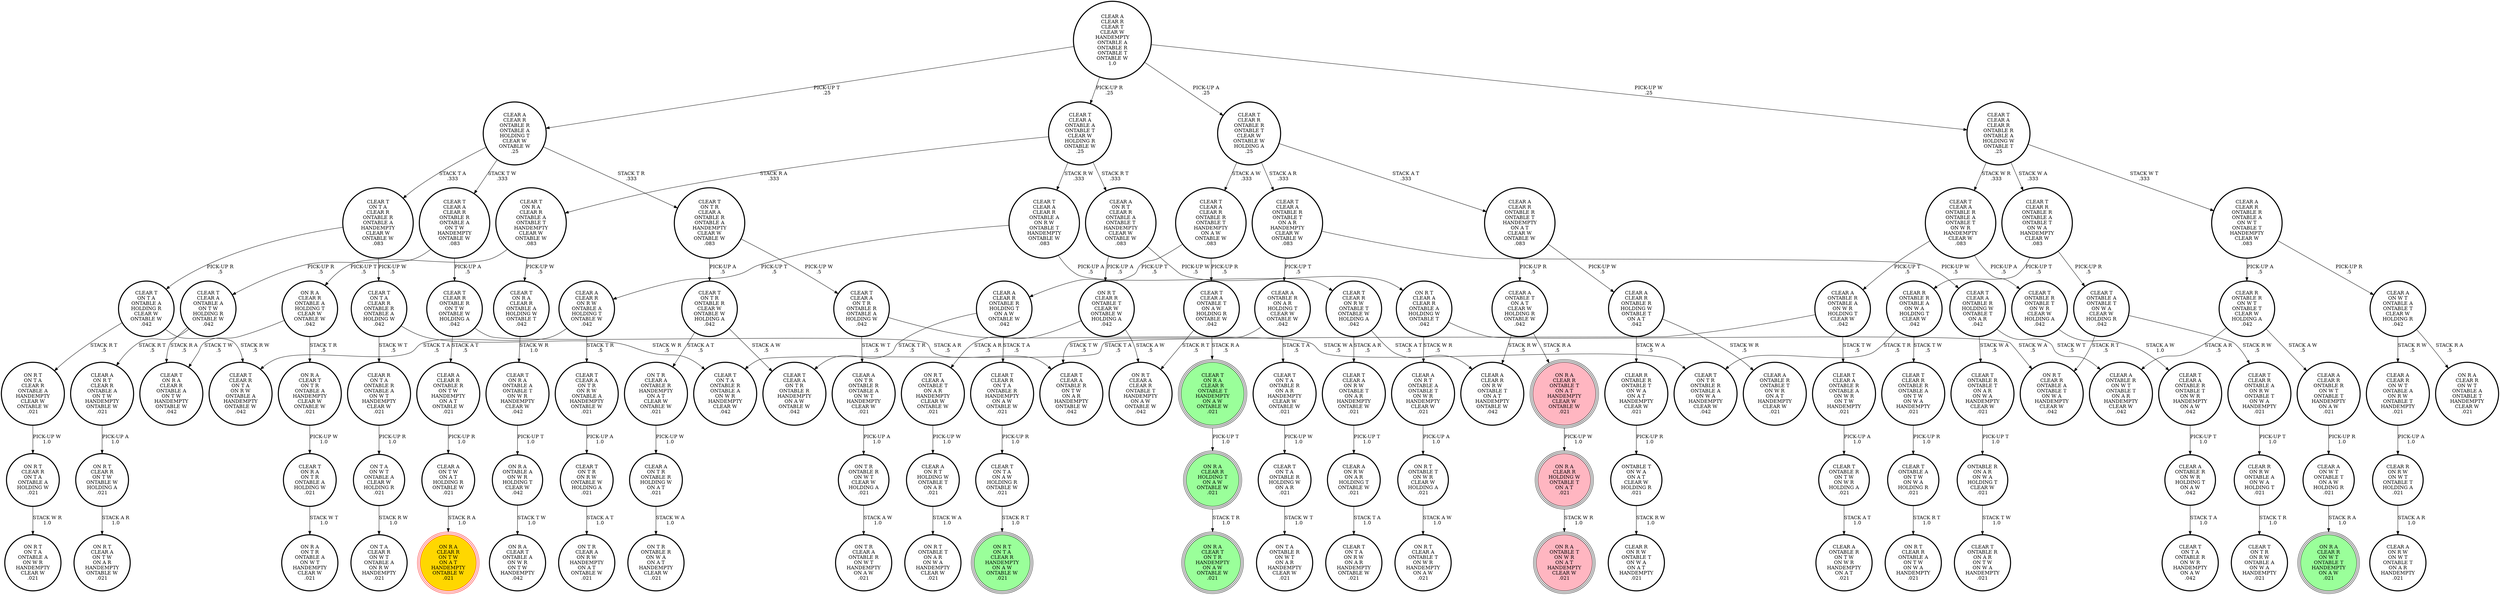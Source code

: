 digraph {
"CLEAR T\nCLEAR A\nONTABLE R\nONTABLE T\nON A R\nHANDEMPTY\nCLEAR W\nONTABLE W\n.083\n" -> "CLEAR A\nONTABLE R\nON A R\nHOLDING T\nCLEAR W\nONTABLE W\n.042\n"[label="PICK-UP T\n.5\n"];
"CLEAR T\nCLEAR A\nONTABLE R\nONTABLE T\nON A R\nHANDEMPTY\nCLEAR W\nONTABLE W\n.083\n" -> "CLEAR T\nCLEAR A\nONTABLE R\nHOLDING W\nONTABLE T\nON A R\n.042\n"[label="PICK-UP W\n.5\n"];
"CLEAR T\nONTABLE A\nONTABLE T\nON W A\nCLEAR W\nHOLDING R\n.042\n" -> "ON R T\nCLEAR R\nONTABLE A\nONTABLE T\nON W A\nHANDEMPTY\nCLEAR W\n.042\n"[label="STACK R T\n.5\n"];
"CLEAR T\nONTABLE A\nONTABLE T\nON W A\nCLEAR W\nHOLDING R\n.042\n" -> "CLEAR T\nCLEAR R\nONTABLE A\nON R W\nONTABLE T\nON W A\nHANDEMPTY\n.021\n"[label="STACK R W\n.5\n"];
"CLEAR A\nON R T\nCLEAR R\nONTABLE A\nONTABLE T\nHANDEMPTY\nCLEAR W\nONTABLE W\n.083\n" -> "ON R T\nCLEAR A\nCLEAR R\nONTABLE A\nHOLDING W\nONTABLE T\n.042\n"[label="PICK-UP W\n.5\n"];
"CLEAR A\nON R T\nCLEAR R\nONTABLE A\nONTABLE T\nHANDEMPTY\nCLEAR W\nONTABLE W\n.083\n" -> "ON R T\nCLEAR R\nONTABLE T\nCLEAR W\nONTABLE W\nHOLDING A\n.042\n"[label="PICK-UP A\n.5\n"];
"CLEAR A\nCLEAR R\nONTABLE R\nONTABLE A\nHOLDING T\nCLEAR W\nONTABLE W\n.25\n" -> "CLEAR T\nON T A\nCLEAR R\nONTABLE R\nONTABLE A\nHANDEMPTY\nCLEAR W\nONTABLE W\n.083\n"[label="STACK T A\n.333\n"];
"CLEAR A\nCLEAR R\nONTABLE R\nONTABLE A\nHOLDING T\nCLEAR W\nONTABLE W\n.25\n" -> "CLEAR T\nON T R\nCLEAR A\nONTABLE R\nONTABLE A\nHANDEMPTY\nCLEAR W\nONTABLE W\n.083\n"[label="STACK T R\n.333\n"];
"CLEAR A\nCLEAR R\nONTABLE R\nONTABLE A\nHOLDING T\nCLEAR W\nONTABLE W\n.25\n" -> "CLEAR T\nCLEAR A\nCLEAR R\nONTABLE R\nONTABLE A\nON T W\nHANDEMPTY\nONTABLE W\n.083\n"[label="STACK T W\n.333\n"];
"CLEAR A\nON T R\nONTABLE R\nONTABLE A\nON W T\nHANDEMPTY\nCLEAR W\n.021\n" -> "ON T R\nONTABLE R\nON W T\nCLEAR W\nHOLDING A\n.021\n"[label="PICK-UP A\n1.0\n"];
"CLEAR A\nCLEAR R\nCLEAR T\nCLEAR W\nHANDEMPTY\nONTABLE A\nONTABLE R\nONTABLE T\nONTABLE W\n1.0\n" -> "CLEAR T\nCLEAR A\nONTABLE A\nONTABLE T\nCLEAR W\nHOLDING R\nONTABLE W\n.25\n"[label="PICK-UP R\n.25\n"];
"CLEAR A\nCLEAR R\nCLEAR T\nCLEAR W\nHANDEMPTY\nONTABLE A\nONTABLE R\nONTABLE T\nONTABLE W\n1.0\n" -> "CLEAR T\nCLEAR R\nONTABLE R\nONTABLE T\nCLEAR W\nONTABLE W\nHOLDING A\n.25\n"[label="PICK-UP A\n.25\n"];
"CLEAR A\nCLEAR R\nCLEAR T\nCLEAR W\nHANDEMPTY\nONTABLE A\nONTABLE R\nONTABLE T\nONTABLE W\n1.0\n" -> "CLEAR A\nCLEAR R\nONTABLE R\nONTABLE A\nHOLDING T\nCLEAR W\nONTABLE W\n.25\n"[label="PICK-UP T\n.25\n"];
"CLEAR A\nCLEAR R\nCLEAR T\nCLEAR W\nHANDEMPTY\nONTABLE A\nONTABLE R\nONTABLE T\nONTABLE W\n1.0\n" -> "CLEAR T\nCLEAR A\nCLEAR R\nONTABLE R\nONTABLE A\nHOLDING W\nONTABLE T\n.25\n"[label="PICK-UP W\n.25\n"];
"ON T R\nONTABLE R\nON W T\nCLEAR W\nHOLDING A\n.021\n" -> "ON T R\nCLEAR A\nONTABLE R\nON W T\nHANDEMPTY\nON A W\n.021\n"[label="STACK A W\n1.0\n"];
"ON R T\nONTABLE T\nON W R\nCLEAR W\nHOLDING A\n.021\n" -> "ON R T\nCLEAR A\nONTABLE T\nON W R\nHANDEMPTY\nON A W\n.021\n"[label="STACK A W\n1.0\n"];
"CLEAR T\nCLEAR R\nONTABLE R\nONTABLE A\nON T W\nON W A\nHANDEMPTY\n.021\n" -> "CLEAR T\nONTABLE A\nON T W\nON W A\nHOLDING R\n.021\n"[label="PICK-UP R\n1.0\n"];
"CLEAR T\nON T R\nON R W\nONTABLE W\nHOLDING A\n.021\n" -> "ON T R\nCLEAR A\nON R W\nHANDEMPTY\nON A T\nONTABLE W\n.021\n"[label="STACK A T\n1.0\n"];
"CLEAR T\nON R A\nCLEAR R\nONTABLE A\nHOLDING W\nONTABLE T\n.042\n" -> "CLEAR T\nON R A\nONTABLE A\nONTABLE T\nON W R\nHANDEMPTY\nCLEAR W\n.042\n"[label="STACK W R\n1.0\n"];
"CLEAR T\nCLEAR A\nONTABLE R\nONTABLE A\nONTABLE T\nON W R\nHANDEMPTY\nCLEAR W\n.083\n" -> "CLEAR A\nONTABLE R\nONTABLE A\nON W R\nHOLDING T\nCLEAR W\n.042\n"[label="PICK-UP T\n.5\n"];
"CLEAR T\nCLEAR A\nONTABLE R\nONTABLE A\nONTABLE T\nON W R\nHANDEMPTY\nCLEAR W\n.083\n" -> "CLEAR T\nONTABLE R\nONTABLE T\nON W R\nCLEAR W\nHOLDING A\n.042\n"[label="PICK-UP A\n.5\n"];
"CLEAR T\nCLEAR R\nONTABLE A\nON R W\nONTABLE T\nON W A\nHANDEMPTY\n.021\n" -> "CLEAR R\nON R W\nONTABLE A\nON W A\nHOLDING T\n.021\n"[label="PICK-UP T\n1.0\n"];
"CLEAR T\nON T A\nCLEAR R\nONTABLE R\nONTABLE A\nHANDEMPTY\nCLEAR W\nONTABLE W\n.083\n" -> "CLEAR T\nON T A\nONTABLE A\nHOLDING R\nCLEAR W\nONTABLE W\n.042\n"[label="PICK-UP R\n.5\n"];
"CLEAR T\nON T A\nCLEAR R\nONTABLE R\nONTABLE A\nHANDEMPTY\nCLEAR W\nONTABLE W\n.083\n" -> "CLEAR T\nON T A\nCLEAR R\nONTABLE R\nONTABLE A\nHOLDING W\n.042\n"[label="PICK-UP W\n.5\n"];
"CLEAR A\nONTABLE R\nON W R\nHOLDING T\nON A W\n.042\n" -> "CLEAR T\nON T A\nONTABLE R\nON W R\nHANDEMPTY\nON A W\n.042\n"[label="STACK T A\n1.0\n"];
"ON R T\nCLEAR R\nON T W\nONTABLE W\nHOLDING A\n.021\n" -> "ON R T\nCLEAR A\nON T W\nON A R\nHANDEMPTY\nONTABLE W\n.021\n"[label="STACK A R\n1.0\n"];
"CLEAR T\nCLEAR A\nON T R\nONTABLE R\nONTABLE A\nHOLDING W\n.042\n" -> "CLEAR T\nON T R\nONTABLE R\nONTABLE A\nON W A\nHANDEMPTY\nCLEAR W\n.042\n"[label="STACK W A\n.5\n"];
"CLEAR T\nCLEAR A\nON T R\nONTABLE R\nONTABLE A\nHOLDING W\n.042\n" -> "CLEAR A\nON T R\nONTABLE R\nONTABLE A\nON W T\nHANDEMPTY\nCLEAR W\n.021\n"[label="STACK W T\n.5\n"];
"CLEAR A\nCLEAR R\nONTABLE R\nONTABLE T\nHANDEMPTY\nON A T\nCLEAR W\nONTABLE W\n.083\n" -> "CLEAR A\nONTABLE T\nON A T\nCLEAR W\nHOLDING R\nONTABLE W\n.042\n"[label="PICK-UP R\n.5\n"];
"CLEAR A\nCLEAR R\nONTABLE R\nONTABLE T\nHANDEMPTY\nON A T\nCLEAR W\nONTABLE W\n.083\n" -> "CLEAR A\nCLEAR R\nONTABLE R\nHOLDING W\nONTABLE T\nON A T\n.042\n"[label="PICK-UP W\n.5\n"];
"CLEAR T\nONTABLE R\nONTABLE T\nON W R\nCLEAR W\nHOLDING A\n.042\n" -> "CLEAR T\nCLEAR A\nONTABLE R\nONTABLE T\nON W R\nHANDEMPTY\nON A W\n.042\n"[label="STACK A W\n1.0\n"];
"CLEAR T\nCLEAR A\nONTABLE R\nONTABLE A\nON W R\nON T W\nHANDEMPTY\n.021\n" -> "CLEAR T\nONTABLE R\nON T W\nON W R\nHOLDING A\n.021\n"[label="PICK-UP A\n1.0\n"];
"CLEAR T\nCLEAR A\nCLEAR R\nONTABLE R\nONTABLE A\nON T W\nHANDEMPTY\nONTABLE W\n.083\n" -> "CLEAR T\nCLEAR R\nONTABLE R\nON T W\nONTABLE W\nHOLDING A\n.042\n"[label="PICK-UP A\n.5\n"];
"CLEAR T\nCLEAR A\nCLEAR R\nONTABLE R\nONTABLE A\nON T W\nHANDEMPTY\nONTABLE W\n.083\n" -> "CLEAR T\nCLEAR A\nONTABLE A\nON T W\nHOLDING R\nONTABLE W\n.042\n"[label="PICK-UP R\n.5\n"];
"ONTABLE T\nON W A\nON A T\nCLEAR W\nHOLDING R\n.021\n" -> "CLEAR R\nON R W\nONTABLE T\nON W A\nON A T\nHANDEMPTY\n.021\n"[label="STACK R W\n1.0\n"];
"ON R A\nCLEAR R\nONTABLE A\nHOLDING T\nCLEAR W\nONTABLE W\n.042\n" -> "CLEAR T\nON R A\nCLEAR R\nONTABLE A\nON T W\nHANDEMPTY\nONTABLE W\n.042\n"[label="STACK T W\n.5\n"];
"ON R A\nCLEAR R\nONTABLE A\nHOLDING T\nCLEAR W\nONTABLE W\n.042\n" -> "ON R A\nCLEAR T\nON T R\nONTABLE A\nHANDEMPTY\nCLEAR W\nONTABLE W\n.021\n"[label="STACK T R\n.5\n"];
"CLEAR T\nCLEAR A\nONTABLE R\nONTABLE T\nON W R\nHANDEMPTY\nON A W\n.042\n" -> "CLEAR A\nONTABLE R\nON W R\nHOLDING T\nON A W\n.042\n"[label="PICK-UP T\n1.0\n"];
"CLEAR T\nON T A\nON A W\nHOLDING R\nONTABLE W\n.021\n" -> "ON R T\nON T A\nCLEAR R\nHANDEMPTY\nON A W\nONTABLE W\n.021\n"[label="STACK R T\n1.0\n"];
"ON T A\nON W T\nONTABLE A\nCLEAR W\nHOLDING R\n.021\n" -> "ON T A\nCLEAR R\nON W T\nONTABLE A\nON R W\nHANDEMPTY\n.021\n"[label="STACK R W\n1.0\n"];
"ON R T\nCLEAR R\nON T A\nONTABLE A\nHOLDING W\n.021\n" -> "ON R T\nON T A\nONTABLE A\nON W R\nHANDEMPTY\nCLEAR W\n.021\n"[label="STACK W R\n1.0\n"];
"CLEAR T\nONTABLE R\nONTABLE T\nON A R\nON W A\nHANDEMPTY\nCLEAR W\n.021\n" -> "ONTABLE R\nON A R\nON W A\nHOLDING T\nCLEAR W\n.021\n"[label="PICK-UP T\n1.0\n"];
"ON R A\nCLEAR T\nON T R\nONTABLE A\nHANDEMPTY\nCLEAR W\nONTABLE W\n.021\n" -> "CLEAR T\nON R A\nON T R\nONTABLE A\nHOLDING W\n.021\n"[label="PICK-UP W\n1.0\n"];
"ON R T\nCLEAR A\nONTABLE T\nON A R\nHANDEMPTY\nCLEAR W\nONTABLE W\n.021\n" -> "CLEAR A\nON R T\nHOLDING W\nONTABLE T\nON A R\n.021\n"[label="PICK-UP W\n1.0\n"];
"CLEAR R\nON R W\nONTABLE A\nON W A\nHOLDING T\n.021\n" -> "CLEAR T\nON T R\nON R W\nONTABLE A\nON W A\nHANDEMPTY\n.021\n"[label="STACK T R\n1.0\n"];
"ON R A\nONTABLE A\nON W R\nHOLDING T\nCLEAR W\n.042\n" -> "ON R A\nCLEAR T\nONTABLE A\nON W R\nON T W\nHANDEMPTY\n.042\n"[label="STACK T W\n1.0\n"];
"ON R A\nCLEAR R\nHOLDING T\nON A W\nONTABLE W\n.021\n" -> "ON R A\nCLEAR T\nON T R\nHANDEMPTY\nON A W\nONTABLE W\n.021\n"[label="STACK T R\n1.0\n"];
"CLEAR R\nONTABLE R\nON W T\nONTABLE T\nCLEAR W\nHOLDING A\n.042\n" -> "CLEAR A\nONTABLE R\nON W T\nONTABLE T\nON A R\nHANDEMPTY\nCLEAR W\n.042\n"[label="STACK A R\n.5\n"];
"CLEAR R\nONTABLE R\nON W T\nONTABLE T\nCLEAR W\nHOLDING A\n.042\n" -> "CLEAR A\nCLEAR R\nONTABLE R\nON W T\nONTABLE T\nHANDEMPTY\nON A W\n.021\n"[label="STACK A W\n.5\n"];
"CLEAR T\nON T R\nCLEAR A\nONTABLE R\nONTABLE A\nHANDEMPTY\nCLEAR W\nONTABLE W\n.083\n" -> "CLEAR T\nON T R\nONTABLE R\nCLEAR W\nONTABLE W\nHOLDING A\n.042\n"[label="PICK-UP A\n.5\n"];
"CLEAR T\nON T R\nCLEAR A\nONTABLE R\nONTABLE A\nHANDEMPTY\nCLEAR W\nONTABLE W\n.083\n" -> "CLEAR T\nCLEAR A\nON T R\nONTABLE R\nONTABLE A\nHOLDING W\n.042\n"[label="PICK-UP W\n.5\n"];
"CLEAR A\nON T W\nON A T\nHOLDING R\nONTABLE W\n.021\n" -> "ON R A\nCLEAR R\nON T W\nON A T\nHANDEMPTY\nONTABLE W\n.021\n"[label="STACK R A\n1.0\n"];
"CLEAR A\nONTABLE R\nONTABLE A\nON W R\nHOLDING T\nCLEAR W\n.042\n" -> "CLEAR T\nCLEAR A\nONTABLE R\nONTABLE A\nON W R\nON T W\nHANDEMPTY\n.021\n"[label="STACK T W\n.5\n"];
"CLEAR A\nONTABLE R\nONTABLE A\nON W R\nHOLDING T\nCLEAR W\n.042\n" -> "CLEAR T\nON T A\nONTABLE R\nONTABLE A\nON W R\nHANDEMPTY\nCLEAR W\n.042\n"[label="STACK T A\n.5\n"];
"CLEAR T\nCLEAR A\nONTABLE A\nON T W\nHOLDING R\nONTABLE W\n.042\n" -> "CLEAR T\nON R A\nCLEAR R\nONTABLE A\nON T W\nHANDEMPTY\nONTABLE W\n.042\n"[label="STACK R A\n.5\n"];
"CLEAR T\nCLEAR A\nONTABLE A\nON T W\nHOLDING R\nONTABLE W\n.042\n" -> "CLEAR A\nON R T\nCLEAR R\nONTABLE A\nON T W\nHANDEMPTY\nONTABLE W\n.021\n"[label="STACK R T\n.5\n"];
"CLEAR A\nON T R\nONTABLE R\nHOLDING W\nON A T\n.021\n" -> "ON T R\nONTABLE R\nON W A\nON A T\nHANDEMPTY\nCLEAR W\n.021\n"[label="STACK W A\n1.0\n"];
"CLEAR A\nCLEAR R\nONTABLE R\nON W T\nONTABLE T\nHANDEMPTY\nON A W\n.021\n" -> "CLEAR A\nON W T\nONTABLE T\nON A W\nHOLDING R\n.021\n"[label="PICK-UP R\n1.0\n"];
"CLEAR T\nON R A\nCLEAR R\nONTABLE A\nONTABLE T\nHANDEMPTY\nCLEAR W\nONTABLE W\n.083\n" -> "CLEAR T\nON R A\nCLEAR R\nONTABLE A\nHOLDING W\nONTABLE T\n.042\n"[label="PICK-UP W\n.5\n"];
"CLEAR T\nON R A\nCLEAR R\nONTABLE A\nONTABLE T\nHANDEMPTY\nCLEAR W\nONTABLE W\n.083\n" -> "ON R A\nCLEAR R\nONTABLE A\nHOLDING T\nCLEAR W\nONTABLE W\n.042\n"[label="PICK-UP T\n.5\n"];
"CLEAR T\nON T A\nONTABLE R\nON A R\nHANDEMPTY\nCLEAR W\nONTABLE W\n.021\n" -> "CLEAR T\nON T A\nONTABLE R\nHOLDING W\nON A R\n.021\n"[label="PICK-UP W\n1.0\n"];
"ON R T\nCLEAR R\nONTABLE T\nCLEAR W\nONTABLE W\nHOLDING A\n.042\n" -> "ON R T\nCLEAR A\nCLEAR R\nONTABLE T\nHANDEMPTY\nON A W\nONTABLE W\n.042\n"[label="STACK A W\n.5\n"];
"ON R T\nCLEAR R\nONTABLE T\nCLEAR W\nONTABLE W\nHOLDING A\n.042\n" -> "ON R T\nCLEAR A\nONTABLE T\nON A R\nHANDEMPTY\nCLEAR W\nONTABLE W\n.021\n"[label="STACK A R\n.5\n"];
"CLEAR T\nON T A\nCLEAR R\nONTABLE R\nONTABLE A\nHOLDING W\n.042\n" -> "CLEAR T\nON T A\nONTABLE R\nONTABLE A\nON W R\nHANDEMPTY\nCLEAR W\n.042\n"[label="STACK W R\n.5\n"];
"CLEAR T\nON T A\nCLEAR R\nONTABLE R\nONTABLE A\nHOLDING W\n.042\n" -> "CLEAR R\nON T A\nONTABLE R\nONTABLE A\nON W T\nHANDEMPTY\nCLEAR W\n.021\n"[label="STACK W T\n.5\n"];
"CLEAR T\nCLEAR R\nON R W\nONTABLE T\nONTABLE W\nHOLDING A\n.042\n" -> "CLEAR A\nCLEAR R\nON R W\nONTABLE T\nON A T\nHANDEMPTY\nONTABLE W\n.042\n"[label="STACK A T\n.5\n"];
"CLEAR T\nCLEAR R\nON R W\nONTABLE T\nONTABLE W\nHOLDING A\n.042\n" -> "CLEAR T\nCLEAR A\nON R W\nONTABLE T\nON A R\nHANDEMPTY\nONTABLE W\n.021\n"[label="STACK A R\n.5\n"];
"CLEAR T\nON T R\nONTABLE R\nCLEAR W\nONTABLE W\nHOLDING A\n.042\n" -> "ON T R\nCLEAR A\nONTABLE R\nHANDEMPTY\nON A T\nCLEAR W\nONTABLE W\n.021\n"[label="STACK A T\n.5\n"];
"CLEAR T\nON T R\nONTABLE R\nCLEAR W\nONTABLE W\nHOLDING A\n.042\n" -> "CLEAR T\nCLEAR A\nON T R\nONTABLE R\nHANDEMPTY\nON A W\nONTABLE W\n.042\n"[label="STACK A W\n.5\n"];
"CLEAR T\nCLEAR A\nONTABLE A\nONTABLE T\nCLEAR W\nHOLDING R\nONTABLE W\n.25\n" -> "CLEAR T\nCLEAR A\nCLEAR R\nONTABLE A\nON R W\nONTABLE T\nHANDEMPTY\nONTABLE W\n.083\n"[label="STACK R W\n.333\n"];
"CLEAR T\nCLEAR A\nONTABLE A\nONTABLE T\nCLEAR W\nHOLDING R\nONTABLE W\n.25\n" -> "CLEAR A\nON R T\nCLEAR R\nONTABLE A\nONTABLE T\nHANDEMPTY\nCLEAR W\nONTABLE W\n.083\n"[label="STACK R T\n.333\n"];
"CLEAR T\nCLEAR A\nONTABLE A\nONTABLE T\nCLEAR W\nHOLDING R\nONTABLE W\n.25\n" -> "CLEAR T\nON R A\nCLEAR R\nONTABLE A\nONTABLE T\nHANDEMPTY\nCLEAR W\nONTABLE W\n.083\n"[label="STACK R A\n.333\n"];
"CLEAR T\nCLEAR A\nON T R\nON R W\nONTABLE A\nHANDEMPTY\nONTABLE W\n.021\n" -> "CLEAR T\nON T R\nON R W\nONTABLE W\nHOLDING A\n.021\n"[label="PICK-UP A\n1.0\n"];
"CLEAR T\nCLEAR A\nONTABLE T\nON A W\nHOLDING R\nONTABLE W\n.042\n" -> "ON R T\nCLEAR A\nCLEAR R\nONTABLE T\nHANDEMPTY\nON A W\nONTABLE W\n.042\n"[label="STACK R T\n.5\n"];
"CLEAR T\nCLEAR A\nONTABLE T\nON A W\nHOLDING R\nONTABLE W\n.042\n" -> "CLEAR T\nON R A\nCLEAR R\nONTABLE T\nHANDEMPTY\nON A W\nONTABLE W\n.021\n"[label="STACK R A\n.5\n"];
"CLEAR T\nONTABLE R\nON T W\nON W R\nHOLDING A\n.021\n" -> "CLEAR A\nONTABLE R\nON T W\nON W R\nHANDEMPTY\nON A T\n.021\n"[label="STACK A T\n1.0\n"];
"CLEAR T\nON R A\nONTABLE A\nONTABLE T\nON W R\nHANDEMPTY\nCLEAR W\n.042\n" -> "ON R A\nONTABLE A\nON W R\nHOLDING T\nCLEAR W\n.042\n"[label="PICK-UP T\n1.0\n"];
"CLEAR T\nCLEAR R\nONTABLE R\nONTABLE A\nONTABLE T\nON W A\nHANDEMPTY\nCLEAR W\n.083\n" -> "CLEAR T\nONTABLE A\nONTABLE T\nON W A\nCLEAR W\nHOLDING R\n.042\n"[label="PICK-UP R\n.5\n"];
"CLEAR T\nCLEAR R\nONTABLE R\nONTABLE A\nONTABLE T\nON W A\nHANDEMPTY\nCLEAR W\n.083\n" -> "CLEAR R\nONTABLE R\nONTABLE A\nON W A\nHOLDING T\nCLEAR W\n.042\n"[label="PICK-UP T\n.5\n"];
"CLEAR T\nON T A\nONTABLE R\nHOLDING W\nON A R\n.021\n" -> "ON T A\nONTABLE R\nON W T\nON A R\nHANDEMPTY\nCLEAR W\n.021\n"[label="STACK W T\n1.0\n"];
"ON R A\nCLEAR R\nHOLDING W\nONTABLE T\nON A T\n.021\n" -> "ON R A\nONTABLE T\nON W R\nON A T\nHANDEMPTY\nCLEAR W\n.021\n"[label="STACK W R\n1.0\n"];
"CLEAR T\nON R A\nCLEAR R\nONTABLE T\nHANDEMPTY\nON A W\nONTABLE W\n.021\n" -> "ON R A\nCLEAR R\nHOLDING T\nON A W\nONTABLE W\n.021\n"[label="PICK-UP T\n1.0\n"];
"ONTABLE R\nON A R\nON W A\nHOLDING T\nCLEAR W\n.021\n" -> "CLEAR T\nONTABLE R\nON A R\nON T W\nON W A\nHANDEMPTY\n.021\n"[label="STACK T W\n1.0\n"];
"CLEAR R\nONTABLE R\nONTABLE A\nON W A\nHOLDING T\nCLEAR W\n.042\n" -> "CLEAR T\nCLEAR R\nONTABLE R\nONTABLE A\nON T W\nON W A\nHANDEMPTY\n.021\n"[label="STACK T W\n.5\n"];
"CLEAR R\nONTABLE R\nONTABLE A\nON W A\nHOLDING T\nCLEAR W\n.042\n" -> "CLEAR T\nON T R\nONTABLE R\nONTABLE A\nON W A\nHANDEMPTY\nCLEAR W\n.042\n"[label="STACK T R\n.5\n"];
"CLEAR A\nCLEAR R\nONTABLE R\nONTABLE A\nON W T\nONTABLE T\nHANDEMPTY\nCLEAR W\n.083\n" -> "CLEAR A\nON W T\nONTABLE A\nONTABLE T\nCLEAR W\nHOLDING R\n.042\n"[label="PICK-UP R\n.5\n"];
"CLEAR A\nCLEAR R\nONTABLE R\nONTABLE A\nON W T\nONTABLE T\nHANDEMPTY\nCLEAR W\n.083\n" -> "CLEAR R\nONTABLE R\nON W T\nONTABLE T\nCLEAR W\nHOLDING A\n.042\n"[label="PICK-UP A\n.5\n"];
"CLEAR A\nONTABLE T\nON A T\nCLEAR W\nHOLDING R\nONTABLE W\n.042\n" -> "ON R A\nCLEAR R\nONTABLE T\nON A T\nHANDEMPTY\nCLEAR W\nONTABLE W\n.021\n"[label="STACK R A\n.5\n"];
"CLEAR A\nONTABLE T\nON A T\nCLEAR W\nHOLDING R\nONTABLE W\n.042\n" -> "CLEAR A\nCLEAR R\nON R W\nONTABLE T\nON A T\nHANDEMPTY\nONTABLE W\n.042\n"[label="STACK R W\n.5\n"];
"CLEAR T\nCLEAR R\nON T A\nONTABLE R\nHANDEMPTY\nON A W\nONTABLE W\n.021\n" -> "CLEAR T\nON T A\nON A W\nHOLDING R\nONTABLE W\n.021\n"[label="PICK-UP R\n1.0\n"];
"CLEAR A\nCLEAR R\nON R W\nONTABLE A\nHOLDING T\nONTABLE W\n.042\n" -> "CLEAR T\nCLEAR A\nON T R\nON R W\nONTABLE A\nHANDEMPTY\nONTABLE W\n.021\n"[label="STACK T R\n.5\n"];
"CLEAR A\nCLEAR R\nON R W\nONTABLE A\nHOLDING T\nONTABLE W\n.042\n" -> "CLEAR T\nCLEAR R\nON T A\nON R W\nONTABLE A\nHANDEMPTY\nONTABLE W\n.042\n"[label="STACK T A\n.5\n"];
"CLEAR A\nON W T\nONTABLE T\nON A W\nHOLDING R\n.021\n" -> "ON R A\nCLEAR R\nON W T\nONTABLE T\nHANDEMPTY\nON A W\n.021\n"[label="STACK R A\n1.0\n"];
"CLEAR R\nONTABLE R\nONTABLE T\nON W A\nON A T\nHANDEMPTY\nCLEAR W\n.021\n" -> "ONTABLE T\nON W A\nON A T\nCLEAR W\nHOLDING R\n.021\n"[label="PICK-UP R\n1.0\n"];
"CLEAR A\nON R T\nHOLDING W\nONTABLE T\nON A R\n.021\n" -> "ON R T\nONTABLE T\nON A R\nON W A\nHANDEMPTY\nCLEAR W\n.021\n"[label="STACK W A\n1.0\n"];
"CLEAR A\nCLEAR R\nONTABLE R\nON T W\nHANDEMPTY\nON A T\nONTABLE W\n.021\n" -> "CLEAR A\nON T W\nON A T\nHOLDING R\nONTABLE W\n.021\n"[label="PICK-UP R\n1.0\n"];
"CLEAR T\nCLEAR A\nCLEAR R\nONTABLE A\nON R W\nONTABLE T\nHANDEMPTY\nONTABLE W\n.083\n" -> "CLEAR A\nCLEAR R\nON R W\nONTABLE A\nHOLDING T\nONTABLE W\n.042\n"[label="PICK-UP T\n.5\n"];
"CLEAR T\nCLEAR A\nCLEAR R\nONTABLE A\nON R W\nONTABLE T\nHANDEMPTY\nONTABLE W\n.083\n" -> "CLEAR T\nCLEAR R\nON R W\nONTABLE T\nONTABLE W\nHOLDING A\n.042\n"[label="PICK-UP A\n.5\n"];
"CLEAR A\nON R T\nCLEAR R\nONTABLE A\nON T W\nHANDEMPTY\nONTABLE W\n.021\n" -> "ON R T\nCLEAR R\nON T W\nONTABLE W\nHOLDING A\n.021\n"[label="PICK-UP A\n1.0\n"];
"CLEAR T\nCLEAR A\nON R W\nONTABLE T\nON A R\nHANDEMPTY\nONTABLE W\n.021\n" -> "CLEAR A\nON R W\nON A R\nHOLDING T\nONTABLE W\n.021\n"[label="PICK-UP T\n1.0\n"];
"CLEAR T\nON T A\nONTABLE A\nHOLDING R\nCLEAR W\nONTABLE W\n.042\n" -> "CLEAR T\nCLEAR R\nON T A\nON R W\nONTABLE A\nHANDEMPTY\nONTABLE W\n.042\n"[label="STACK R W\n.5\n"];
"CLEAR T\nON T A\nONTABLE A\nHOLDING R\nCLEAR W\nONTABLE W\n.042\n" -> "ON R T\nON T A\nCLEAR R\nONTABLE A\nHANDEMPTY\nCLEAR W\nONTABLE W\n.021\n"[label="STACK R T\n.5\n"];
"CLEAR T\nON R A\nON T R\nONTABLE A\nHOLDING W\n.021\n" -> "ON R A\nON T R\nONTABLE A\nON W T\nHANDEMPTY\nCLEAR W\n.021\n"[label="STACK W T\n1.0\n"];
"ON R A\nCLEAR R\nONTABLE T\nON A T\nHANDEMPTY\nCLEAR W\nONTABLE W\n.021\n" -> "ON R A\nCLEAR R\nHOLDING W\nONTABLE T\nON A T\n.021\n"[label="PICK-UP W\n1.0\n"];
"ON R T\nON T A\nCLEAR R\nONTABLE A\nHANDEMPTY\nCLEAR W\nONTABLE W\n.021\n" -> "ON R T\nCLEAR R\nON T A\nONTABLE A\nHOLDING W\n.021\n"[label="PICK-UP W\n1.0\n"];
"CLEAR T\nCLEAR A\nCLEAR R\nONTABLE R\nONTABLE A\nHOLDING W\nONTABLE T\n.25\n" -> "CLEAR T\nCLEAR R\nONTABLE R\nONTABLE A\nONTABLE T\nON W A\nHANDEMPTY\nCLEAR W\n.083\n"[label="STACK W A\n.333\n"];
"CLEAR T\nCLEAR A\nCLEAR R\nONTABLE R\nONTABLE A\nHOLDING W\nONTABLE T\n.25\n" -> "CLEAR T\nCLEAR A\nONTABLE R\nONTABLE A\nONTABLE T\nON W R\nHANDEMPTY\nCLEAR W\n.083\n"[label="STACK W R\n.333\n"];
"CLEAR T\nCLEAR A\nCLEAR R\nONTABLE R\nONTABLE A\nHOLDING W\nONTABLE T\n.25\n" -> "CLEAR A\nCLEAR R\nONTABLE R\nONTABLE A\nON W T\nONTABLE T\nHANDEMPTY\nCLEAR W\n.083\n"[label="STACK W T\n.333\n"];
"ON T R\nCLEAR A\nONTABLE R\nHANDEMPTY\nON A T\nCLEAR W\nONTABLE W\n.021\n" -> "CLEAR A\nON T R\nONTABLE R\nHOLDING W\nON A T\n.021\n"[label="PICK-UP W\n1.0\n"];
"CLEAR A\nON R W\nON A R\nHOLDING T\nONTABLE W\n.021\n" -> "CLEAR T\nON T A\nON R W\nON A R\nHANDEMPTY\nONTABLE W\n.021\n"[label="STACK T A\n1.0\n"];
"CLEAR A\nONTABLE R\nON A R\nHOLDING T\nCLEAR W\nONTABLE W\n.042\n" -> "CLEAR T\nCLEAR A\nONTABLE R\nON T W\nON A R\nHANDEMPTY\nONTABLE W\n.042\n"[label="STACK T W\n.5\n"];
"CLEAR A\nONTABLE R\nON A R\nHOLDING T\nCLEAR W\nONTABLE W\n.042\n" -> "CLEAR T\nON T A\nONTABLE R\nON A R\nHANDEMPTY\nCLEAR W\nONTABLE W\n.021\n"[label="STACK T A\n.5\n"];
"ON R T\nCLEAR A\nCLEAR R\nONTABLE A\nHOLDING W\nONTABLE T\n.042\n" -> "ON R T\nCLEAR R\nONTABLE A\nONTABLE T\nON W A\nHANDEMPTY\nCLEAR W\n.042\n"[label="STACK W A\n.5\n"];
"ON R T\nCLEAR A\nCLEAR R\nONTABLE A\nHOLDING W\nONTABLE T\n.042\n" -> "CLEAR A\nON R T\nONTABLE A\nONTABLE T\nON W R\nHANDEMPTY\nCLEAR W\n.021\n"[label="STACK W R\n.5\n"];
"CLEAR A\nCLEAR R\nON W T\nONTABLE A\nON R W\nONTABLE T\nHANDEMPTY\n.021\n" -> "CLEAR R\nON R W\nON W T\nONTABLE T\nHOLDING A\n.021\n"[label="PICK-UP A\n1.0\n"];
"CLEAR R\nON R W\nON W T\nONTABLE T\nHOLDING A\n.021\n" -> "CLEAR A\nON R W\nON W T\nONTABLE T\nON A R\nHANDEMPTY\n.021\n"[label="STACK A R\n1.0\n"];
"CLEAR T\nCLEAR A\nCLEAR R\nONTABLE R\nONTABLE T\nHANDEMPTY\nON A W\nONTABLE W\n.083\n" -> "CLEAR A\nCLEAR R\nONTABLE R\nHOLDING T\nON A W\nONTABLE W\n.042\n"[label="PICK-UP T\n.5\n"];
"CLEAR T\nCLEAR A\nCLEAR R\nONTABLE R\nONTABLE T\nHANDEMPTY\nON A W\nONTABLE W\n.083\n" -> "CLEAR T\nCLEAR A\nONTABLE T\nON A W\nHOLDING R\nONTABLE W\n.042\n"[label="PICK-UP R\n.5\n"];
"CLEAR A\nON R T\nONTABLE A\nONTABLE T\nON W R\nHANDEMPTY\nCLEAR W\n.021\n" -> "ON R T\nONTABLE T\nON W R\nCLEAR W\nHOLDING A\n.021\n"[label="PICK-UP A\n1.0\n"];
"CLEAR T\nCLEAR A\nONTABLE R\nHOLDING W\nONTABLE T\nON A R\n.042\n" -> "CLEAR T\nONTABLE R\nONTABLE T\nON A R\nON W A\nHANDEMPTY\nCLEAR W\n.021\n"[label="STACK W A\n.5\n"];
"CLEAR T\nCLEAR A\nONTABLE R\nHOLDING W\nONTABLE T\nON A R\n.042\n" -> "CLEAR A\nONTABLE R\nON W T\nONTABLE T\nON A R\nHANDEMPTY\nCLEAR W\n.042\n"[label="STACK W T\n.5\n"];
"CLEAR T\nONTABLE A\nON T W\nON W A\nHOLDING R\n.021\n" -> "ON R T\nCLEAR R\nONTABLE A\nON T W\nON W A\nHANDEMPTY\n.021\n"[label="STACK R T\n1.0\n"];
"CLEAR A\nCLEAR R\nONTABLE R\nHOLDING W\nONTABLE T\nON A T\n.042\n" -> "CLEAR R\nONTABLE R\nONTABLE T\nON W A\nON A T\nHANDEMPTY\nCLEAR W\n.021\n"[label="STACK W A\n.5\n"];
"CLEAR A\nCLEAR R\nONTABLE R\nHOLDING W\nONTABLE T\nON A T\n.042\n" -> "CLEAR A\nONTABLE R\nONTABLE T\nON W R\nON A T\nHANDEMPTY\nCLEAR W\n.021\n"[label="STACK W R\n.5\n"];
"CLEAR A\nON W T\nONTABLE A\nONTABLE T\nCLEAR W\nHOLDING R\n.042\n" -> "ON R A\nCLEAR R\nON W T\nONTABLE A\nONTABLE T\nHANDEMPTY\nCLEAR W\n.021\n"[label="STACK R A\n.5\n"];
"CLEAR A\nON W T\nONTABLE A\nONTABLE T\nCLEAR W\nHOLDING R\n.042\n" -> "CLEAR A\nCLEAR R\nON W T\nONTABLE A\nON R W\nONTABLE T\nHANDEMPTY\n.021\n"[label="STACK R W\n.5\n"];
"CLEAR T\nCLEAR R\nONTABLE R\nON T W\nONTABLE W\nHOLDING A\n.042\n" -> "CLEAR A\nCLEAR R\nONTABLE R\nON T W\nHANDEMPTY\nON A T\nONTABLE W\n.021\n"[label="STACK A T\n.5\n"];
"CLEAR T\nCLEAR R\nONTABLE R\nON T W\nONTABLE W\nHOLDING A\n.042\n" -> "CLEAR T\nCLEAR A\nONTABLE R\nON T W\nON A R\nHANDEMPTY\nONTABLE W\n.042\n"[label="STACK A R\n.5\n"];
"CLEAR T\nCLEAR R\nONTABLE R\nONTABLE T\nCLEAR W\nONTABLE W\nHOLDING A\n.25\n" -> "CLEAR T\nCLEAR A\nONTABLE R\nONTABLE T\nON A R\nHANDEMPTY\nCLEAR W\nONTABLE W\n.083\n"[label="STACK A R\n.333\n"];
"CLEAR T\nCLEAR R\nONTABLE R\nONTABLE T\nCLEAR W\nONTABLE W\nHOLDING A\n.25\n" -> "CLEAR T\nCLEAR A\nCLEAR R\nONTABLE R\nONTABLE T\nHANDEMPTY\nON A W\nONTABLE W\n.083\n"[label="STACK A W\n.333\n"];
"CLEAR T\nCLEAR R\nONTABLE R\nONTABLE T\nCLEAR W\nONTABLE W\nHOLDING A\n.25\n" -> "CLEAR A\nCLEAR R\nONTABLE R\nONTABLE T\nHANDEMPTY\nON A T\nCLEAR W\nONTABLE W\n.083\n"[label="STACK A T\n.333\n"];
"CLEAR R\nON T A\nONTABLE R\nONTABLE A\nON W T\nHANDEMPTY\nCLEAR W\n.021\n" -> "ON T A\nON W T\nONTABLE A\nCLEAR W\nHOLDING R\n.021\n"[label="PICK-UP R\n1.0\n"];
"CLEAR A\nCLEAR R\nONTABLE R\nHOLDING T\nON A W\nONTABLE W\n.042\n" -> "CLEAR T\nCLEAR A\nON T R\nONTABLE R\nHANDEMPTY\nON A W\nONTABLE W\n.042\n"[label="STACK T R\n.5\n"];
"CLEAR A\nCLEAR R\nONTABLE R\nHOLDING T\nON A W\nONTABLE W\n.042\n" -> "CLEAR T\nCLEAR R\nON T A\nONTABLE R\nHANDEMPTY\nON A W\nONTABLE W\n.021\n"[label="STACK T A\n.5\n"];
"CLEAR T\nON T A\nON R W\nON A R\nHANDEMPTY\nONTABLE W\n.021\n" [shape=circle, penwidth=3];
"ON T R\nCLEAR A\nON R W\nHANDEMPTY\nON A T\nONTABLE W\n.021\n" [shape=circle, penwidth=3];
"CLEAR T\nON T A\nONTABLE R\nONTABLE A\nON W R\nHANDEMPTY\nCLEAR W\n.042\n" [shape=circle, penwidth=3];
"CLEAR T\nCLEAR A\nON T R\nONTABLE R\nHANDEMPTY\nON A W\nONTABLE W\n.042\n" [shape=circle, penwidth=3];
"ON R A\nCLEAR T\nONTABLE A\nON W R\nON T W\nHANDEMPTY\n.042\n" [shape=circle, penwidth=3];
"ON R A\nON T R\nONTABLE A\nON W T\nHANDEMPTY\nCLEAR W\n.021\n" [shape=circle, penwidth=3];
"ON R A\nCLEAR T\nON T R\nHANDEMPTY\nON A W\nONTABLE W\n.021\n" [shape=circle, style=filled, fillcolor=palegreen1, peripheries=3];
"ON R T\nONTABLE T\nON A R\nON W A\nHANDEMPTY\nCLEAR W\n.021\n" [shape=circle, penwidth=3];
"CLEAR T\nON T R\nON R W\nONTABLE A\nON W A\nHANDEMPTY\n.021\n" [shape=circle, penwidth=3];
"CLEAR T\nON T A\nONTABLE R\nON W R\nHANDEMPTY\nON A W\n.042\n" [shape=circle, penwidth=3];
"CLEAR T\nCLEAR R\nON T A\nON R W\nONTABLE A\nHANDEMPTY\nONTABLE W\n.042\n" [shape=circle, penwidth=3];
"CLEAR T\nCLEAR A\nONTABLE R\nON T W\nON A R\nHANDEMPTY\nONTABLE W\n.042\n" [shape=circle, penwidth=3];
"ON R A\nCLEAR R\nON W T\nONTABLE A\nONTABLE T\nHANDEMPTY\nCLEAR W\n.021\n" [shape=circle, penwidth=3];
"ON T R\nONTABLE R\nON W A\nON A T\nHANDEMPTY\nCLEAR W\n.021\n" [shape=circle, penwidth=3];
"ON R T\nCLEAR R\nONTABLE A\nONTABLE T\nON W A\nHANDEMPTY\nCLEAR W\n.042\n" [shape=circle, penwidth=3];
"CLEAR T\nONTABLE R\nON A R\nON T W\nON W A\nHANDEMPTY\n.021\n" [shape=circle, penwidth=3];
"ON R T\nON T A\nONTABLE A\nON W R\nHANDEMPTY\nCLEAR W\n.021\n" [shape=circle, penwidth=3];
"ON R A\nCLEAR R\nON W T\nONTABLE T\nHANDEMPTY\nON A W\n.021\n" [shape=circle, style=filled, fillcolor=palegreen1, peripheries=3];
"ON R T\nCLEAR R\nONTABLE A\nON T W\nON W A\nHANDEMPTY\n.021\n" [shape=circle, penwidth=3];
"ON R T\nCLEAR A\nONTABLE T\nON W R\nHANDEMPTY\nON A W\n.021\n" [shape=circle, penwidth=3];
"CLEAR A\nON R W\nON W T\nONTABLE T\nON A R\nHANDEMPTY\n.021\n" [shape=circle, penwidth=3];
"CLEAR A\nONTABLE R\nONTABLE T\nON W R\nON A T\nHANDEMPTY\nCLEAR W\n.021\n" [shape=circle, penwidth=3];
"ON R A\nONTABLE T\nON W R\nON A T\nHANDEMPTY\nCLEAR W\n.021\n" [shape=circle, style=filled, fillcolor=lightpink, peripheries=3];
"ON R T\nON T A\nCLEAR R\nHANDEMPTY\nON A W\nONTABLE W\n.021\n" [shape=circle, style=filled, fillcolor=palegreen1, peripheries=3];
"ON T R\nCLEAR A\nONTABLE R\nON W T\nHANDEMPTY\nON A W\n.021\n" [shape=circle, penwidth=3];
"ON T A\nONTABLE R\nON W T\nON A R\nHANDEMPTY\nCLEAR W\n.021\n" [shape=circle, penwidth=3];
"CLEAR T\nON T R\nONTABLE R\nONTABLE A\nON W A\nHANDEMPTY\nCLEAR W\n.042\n" [shape=circle, penwidth=3];
"ON T A\nCLEAR R\nON W T\nONTABLE A\nON R W\nHANDEMPTY\n.021\n" [shape=circle, penwidth=3];
"CLEAR T\nON R A\nCLEAR R\nONTABLE A\nON T W\nHANDEMPTY\nONTABLE W\n.042\n" [shape=circle, penwidth=3];
"ON R T\nCLEAR A\nON T W\nON A R\nHANDEMPTY\nONTABLE W\n.021\n" [shape=circle, penwidth=3];
"CLEAR R\nON R W\nONTABLE T\nON W A\nON A T\nHANDEMPTY\n.021\n" [shape=circle, penwidth=3];
"CLEAR A\nCLEAR R\nON R W\nONTABLE T\nON A T\nHANDEMPTY\nONTABLE W\n.042\n" [shape=circle, penwidth=3];
"ON R A\nCLEAR R\nON T W\nON A T\nHANDEMPTY\nONTABLE W\n.021\n" [shape=circle, style=filled color=red, fillcolor=gold, peripheries=3];
"ON R T\nCLEAR A\nCLEAR R\nONTABLE T\nHANDEMPTY\nON A W\nONTABLE W\n.042\n" [shape=circle, penwidth=3];
"CLEAR A\nONTABLE R\nON W T\nONTABLE T\nON A R\nHANDEMPTY\nCLEAR W\n.042\n" [shape=circle, penwidth=3];
"CLEAR A\nONTABLE R\nON T W\nON W R\nHANDEMPTY\nON A T\n.021\n" [shape=circle, penwidth=3];
"CLEAR T\nON T A\nON R W\nON A R\nHANDEMPTY\nONTABLE W\n.021\n" [shape=circle, penwidth=3];
"CLEAR T\nONTABLE A\nON T W\nON W A\nHOLDING R\n.021\n" [shape=circle, penwidth=3];
"ON T R\nCLEAR A\nON R W\nHANDEMPTY\nON A T\nONTABLE W\n.021\n" [shape=circle, penwidth=3];
"CLEAR T\nON R A\nCLEAR R\nONTABLE A\nHOLDING W\nONTABLE T\n.042\n" [shape=circle, penwidth=3];
"ON R T\nON T A\nCLEAR R\nONTABLE A\nHANDEMPTY\nCLEAR W\nONTABLE W\n.021\n" [shape=circle, penwidth=3];
"CLEAR A\nCLEAR R\nCLEAR T\nCLEAR W\nHANDEMPTY\nONTABLE A\nONTABLE R\nONTABLE T\nONTABLE W\n1.0\n" [shape=circle, penwidth=3];
"CLEAR T\nCLEAR R\nONTABLE R\nONTABLE T\nCLEAR W\nONTABLE W\nHOLDING A\n.25\n" [shape=circle, penwidth=3];
"ON R T\nCLEAR R\nON T W\nONTABLE W\nHOLDING A\n.021\n" [shape=circle, penwidth=3];
"ON R T\nONTABLE T\nON W R\nCLEAR W\nHOLDING A\n.021\n" [shape=circle, penwidth=3];
"CLEAR T\nON T A\nONTABLE R\nONTABLE A\nON W R\nHANDEMPTY\nCLEAR W\n.042\n" [shape=circle, penwidth=3];
"CLEAR A\nON R T\nONTABLE A\nONTABLE T\nON W R\nHANDEMPTY\nCLEAR W\n.021\n" [shape=circle, penwidth=3];
"CLEAR T\nCLEAR A\nON T R\nONTABLE R\nHANDEMPTY\nON A W\nONTABLE W\n.042\n" [shape=circle, penwidth=3];
"ON R A\nCLEAR T\nONTABLE A\nON W R\nON T W\nHANDEMPTY\n.042\n" [shape=circle, penwidth=3];
"ON R A\nON T R\nONTABLE A\nON W T\nHANDEMPTY\nCLEAR W\n.021\n" [shape=circle, penwidth=3];
"ON R A\nCLEAR T\nON T R\nHANDEMPTY\nON A W\nONTABLE W\n.021\n" [shape=circle, style=filled, fillcolor=palegreen1, peripheries=3];
"CLEAR A\nONTABLE T\nON A T\nCLEAR W\nHOLDING R\nONTABLE W\n.042\n" [shape=circle, penwidth=3];
"ON R A\nCLEAR R\nHOLDING T\nON A W\nONTABLE W\n.021\n" [shape=circle, style=filled, fillcolor=palegreen1, peripheries=3];
"CLEAR T\nON T R\nONTABLE R\nCLEAR W\nONTABLE W\nHOLDING A\n.042\n" [shape=circle, penwidth=3];
"CLEAR A\nON T W\nON A T\nHOLDING R\nONTABLE W\n.021\n" [shape=circle, penwidth=3];
"CLEAR T\nON T A\nCLEAR R\nONTABLE R\nONTABLE A\nHOLDING W\n.042\n" [shape=circle, penwidth=3];
"CLEAR R\nONTABLE R\nON W T\nONTABLE T\nCLEAR W\nHOLDING A\n.042\n" [shape=circle, penwidth=3];
"ON R T\nONTABLE T\nON A R\nON W A\nHANDEMPTY\nCLEAR W\n.021\n" [shape=circle, penwidth=3];
"CLEAR T\nON T R\nON R W\nONTABLE A\nON W A\nHANDEMPTY\n.021\n" [shape=circle, penwidth=3];
"CLEAR T\nCLEAR A\nONTABLE A\nONTABLE T\nCLEAR W\nHOLDING R\nONTABLE W\n.25\n" [shape=circle, penwidth=3];
"CLEAR A\nCLEAR R\nON R W\nONTABLE A\nHOLDING T\nONTABLE W\n.042\n" [shape=circle, penwidth=3];
"CLEAR T\nON T A\nONTABLE A\nHOLDING R\nCLEAR W\nONTABLE W\n.042\n" [shape=circle, penwidth=3];
"ON T R\nONTABLE R\nON W T\nCLEAR W\nHOLDING A\n.021\n" [shape=circle, penwidth=3];
"ON R T\nCLEAR R\nONTABLE T\nCLEAR W\nONTABLE W\nHOLDING A\n.042\n" [shape=circle, penwidth=3];
"CLEAR T\nCLEAR A\nONTABLE R\nONTABLE T\nON A R\nHANDEMPTY\nCLEAR W\nONTABLE W\n.083\n" [shape=circle, penwidth=3];
"CLEAR R\nONTABLE R\nONTABLE A\nON W A\nHOLDING T\nCLEAR W\n.042\n" [shape=circle, penwidth=3];
"CLEAR T\nON T A\nONTABLE R\nON W R\nHANDEMPTY\nON A W\n.042\n" [shape=circle, penwidth=3];
"CLEAR T\nCLEAR R\nON T A\nON R W\nONTABLE A\nHANDEMPTY\nONTABLE W\n.042\n" [shape=circle, penwidth=3];
"CLEAR T\nCLEAR A\nONTABLE R\nON T W\nON A R\nHANDEMPTY\nONTABLE W\n.042\n" [shape=circle, penwidth=3];
"CLEAR A\nON T R\nONTABLE R\nONTABLE A\nON W T\nHANDEMPTY\nCLEAR W\n.021\n" [shape=circle, penwidth=3];
"CLEAR A\nCLEAR R\nONTABLE R\nON T W\nHANDEMPTY\nON A T\nONTABLE W\n.021\n" [shape=circle, penwidth=3];
"CLEAR T\nON T A\nON A W\nHOLDING R\nONTABLE W\n.021\n" [shape=circle, penwidth=3];
"ON R A\nCLEAR R\nON W T\nONTABLE A\nONTABLE T\nHANDEMPTY\nCLEAR W\n.021\n" [shape=circle, penwidth=3];
"CLEAR T\nCLEAR A\nONTABLE R\nONTABLE A\nON W R\nON T W\nHANDEMPTY\n.021\n" [shape=circle, penwidth=3];
"CLEAR A\nCLEAR R\nONTABLE R\nONTABLE A\nHOLDING T\nCLEAR W\nONTABLE W\n.25\n" [shape=circle, penwidth=3];
"CLEAR A\nON T R\nONTABLE R\nHOLDING W\nON A T\n.021\n" [shape=circle, penwidth=3];
"CLEAR T\nCLEAR R\nON R W\nONTABLE T\nONTABLE W\nHOLDING A\n.042\n" [shape=circle, penwidth=3];
"ON R T\nCLEAR A\nONTABLE T\nON A R\nHANDEMPTY\nCLEAR W\nONTABLE W\n.021\n" [shape=circle, penwidth=3];
"CLEAR T\nONTABLE R\nONTABLE T\nON A R\nON W A\nHANDEMPTY\nCLEAR W\n.021\n" [shape=circle, penwidth=3];
"CLEAR A\nCLEAR R\nONTABLE R\nHOLDING T\nON A W\nONTABLE W\n.042\n" [shape=circle, penwidth=3];
"CLEAR T\nCLEAR R\nON T A\nONTABLE R\nHANDEMPTY\nON A W\nONTABLE W\n.021\n" [shape=circle, penwidth=3];
"CLEAR A\nON R W\nON A R\nHOLDING T\nONTABLE W\n.021\n" [shape=circle, penwidth=3];
"ON T R\nONTABLE R\nON W A\nON A T\nHANDEMPTY\nCLEAR W\n.021\n" [shape=circle, penwidth=3];
"CLEAR T\nCLEAR A\nON T R\nONTABLE R\nONTABLE A\nHOLDING W\n.042\n" [shape=circle, penwidth=3];
"ON R T\nCLEAR R\nONTABLE A\nONTABLE T\nON W A\nHANDEMPTY\nCLEAR W\n.042\n" [shape=circle, penwidth=3];
"CLEAR T\nCLEAR A\nONTABLE R\nHOLDING W\nONTABLE T\nON A R\n.042\n" [shape=circle, penwidth=3];
"ON R A\nCLEAR R\nONTABLE T\nON A T\nHANDEMPTY\nCLEAR W\nONTABLE W\n.021\n" [shape=circle, style=filled, fillcolor=lightpink, peripheries=3];
"CLEAR T\nON R A\nCLEAR R\nONTABLE A\nONTABLE T\nHANDEMPTY\nCLEAR W\nONTABLE W\n.083\n" [shape=circle, penwidth=3];
"CLEAR T\nON T A\nCLEAR R\nONTABLE R\nONTABLE A\nHANDEMPTY\nCLEAR W\nONTABLE W\n.083\n" [shape=circle, penwidth=3];
"CLEAR A\nCLEAR R\nONTABLE R\nONTABLE T\nHANDEMPTY\nON A T\nCLEAR W\nONTABLE W\n.083\n" [shape=circle, penwidth=3];
"CLEAR T\nON T R\nCLEAR A\nONTABLE R\nONTABLE A\nHANDEMPTY\nCLEAR W\nONTABLE W\n.083\n" [shape=circle, penwidth=3];
"CLEAR T\nONTABLE R\nONTABLE T\nON W R\nCLEAR W\nHOLDING A\n.042\n" [shape=circle, penwidth=3];
"CLEAR T\nCLEAR A\nCLEAR R\nONTABLE R\nONTABLE A\nHOLDING W\nONTABLE T\n.25\n" [shape=circle, penwidth=3];
"ON R A\nCLEAR R\nONTABLE A\nHOLDING T\nCLEAR W\nONTABLE W\n.042\n" [shape=circle, penwidth=3];
"CLEAR T\nONTABLE R\nON A R\nON T W\nON W A\nHANDEMPTY\n.021\n" [shape=circle, penwidth=3];
"ON R T\nCLEAR R\nON T A\nONTABLE A\nHOLDING W\n.021\n" [shape=circle, penwidth=3];
"CLEAR R\nON T A\nONTABLE R\nONTABLE A\nON W T\nHANDEMPTY\nCLEAR W\n.021\n" [shape=circle, penwidth=3];
"CLEAR T\nCLEAR A\nON T R\nON R W\nONTABLE A\nHANDEMPTY\nONTABLE W\n.021\n" [shape=circle, penwidth=3];
"CLEAR R\nON R W\nON W T\nONTABLE T\nHOLDING A\n.021\n" [shape=circle, penwidth=3];
"CLEAR A\nCLEAR R\nONTABLE R\nON W T\nONTABLE T\nHANDEMPTY\nON A W\n.021\n" [shape=circle, penwidth=3];
"CLEAR T\nCLEAR A\nONTABLE T\nON A W\nHOLDING R\nONTABLE W\n.042\n" [shape=circle, penwidth=3];
"CLEAR T\nON T A\nONTABLE R\nON A R\nHANDEMPTY\nCLEAR W\nONTABLE W\n.021\n" [shape=circle, penwidth=3];
"ON R A\nONTABLE A\nON W R\nHOLDING T\nCLEAR W\n.042\n" [shape=circle, penwidth=3];
"CLEAR A\nON W T\nONTABLE A\nONTABLE T\nCLEAR W\nHOLDING R\n.042\n" [shape=circle, penwidth=3];
"ON R T\nON T A\nONTABLE A\nON W R\nHANDEMPTY\nCLEAR W\n.021\n" [shape=circle, penwidth=3];
"CLEAR A\nONTABLE R\nONTABLE A\nON W R\nHOLDING T\nCLEAR W\n.042\n" [shape=circle, penwidth=3];
"CLEAR A\nCLEAR R\nONTABLE R\nONTABLE A\nON W T\nONTABLE T\nHANDEMPTY\nCLEAR W\n.083\n" [shape=circle, penwidth=3];
"ON R A\nCLEAR R\nON W T\nONTABLE T\nHANDEMPTY\nON A W\n.021\n" [shape=circle, style=filled, fillcolor=palegreen1, peripheries=3];
"ON R A\nCLEAR R\nHOLDING W\nONTABLE T\nON A T\n.021\n" [shape=circle, style=filled, fillcolor=lightpink, peripheries=3];
"CLEAR T\nON R A\nON T R\nONTABLE A\nHOLDING W\n.021\n" [shape=circle, penwidth=3];
"CLEAR A\nON W T\nONTABLE T\nON A W\nHOLDING R\n.021\n" [shape=circle, penwidth=3];
"ON R T\nCLEAR R\nONTABLE A\nON T W\nON W A\nHANDEMPTY\n.021\n" [shape=circle, penwidth=3];
"ON R T\nCLEAR A\nONTABLE T\nON W R\nHANDEMPTY\nON A W\n.021\n" [shape=circle, penwidth=3];
"CLEAR A\nON R T\nCLEAR R\nONTABLE A\nONTABLE T\nHANDEMPTY\nCLEAR W\nONTABLE W\n.083\n" [shape=circle, penwidth=3];
"CLEAR A\nON R W\nON W T\nONTABLE T\nON A R\nHANDEMPTY\n.021\n" [shape=circle, penwidth=3];
"CLEAR T\nCLEAR A\nCLEAR R\nONTABLE A\nON R W\nONTABLE T\nHANDEMPTY\nONTABLE W\n.083\n" [shape=circle, penwidth=3];
"CLEAR T\nCLEAR A\nCLEAR R\nONTABLE R\nONTABLE A\nON T W\nHANDEMPTY\nONTABLE W\n.083\n" [shape=circle, penwidth=3];
"ON R T\nCLEAR A\nCLEAR R\nONTABLE A\nHOLDING W\nONTABLE T\n.042\n" [shape=circle, penwidth=3];
"CLEAR A\nONTABLE R\nONTABLE T\nON W R\nON A T\nHANDEMPTY\nCLEAR W\n.021\n" [shape=circle, penwidth=3];
"CLEAR T\nCLEAR A\nONTABLE R\nONTABLE A\nONTABLE T\nON W R\nHANDEMPTY\nCLEAR W\n.083\n" [shape=circle, penwidth=3];
"CLEAR A\nONTABLE R\nON W R\nHOLDING T\nON A W\n.042\n" [shape=circle, penwidth=3];
"ON R A\nONTABLE T\nON W R\nON A T\nHANDEMPTY\nCLEAR W\n.021\n" [shape=circle, style=filled, fillcolor=lightpink, peripheries=3];
"CLEAR A\nCLEAR R\nONTABLE R\nHOLDING W\nONTABLE T\nON A T\n.042\n" [shape=circle, penwidth=3];
"CLEAR T\nONTABLE R\nON T W\nON W R\nHOLDING A\n.021\n" [shape=circle, penwidth=3];
"CLEAR R\nONTABLE R\nONTABLE T\nON W A\nON A T\nHANDEMPTY\nCLEAR W\n.021\n" [shape=circle, penwidth=3];
"CLEAR T\nON T A\nONTABLE R\nHOLDING W\nON A R\n.021\n" [shape=circle, penwidth=3];
"CLEAR T\nCLEAR R\nONTABLE R\nON T W\nONTABLE W\nHOLDING A\n.042\n" [shape=circle, penwidth=3];
"CLEAR T\nCLEAR A\nONTABLE R\nONTABLE T\nON W R\nHANDEMPTY\nON A W\n.042\n" [shape=circle, penwidth=3];
"ON R T\nON T A\nCLEAR R\nHANDEMPTY\nON A W\nONTABLE W\n.021\n" [shape=circle, style=filled, fillcolor=palegreen1, peripheries=3];
"ON R A\nCLEAR T\nON T R\nONTABLE A\nHANDEMPTY\nCLEAR W\nONTABLE W\n.021\n" [shape=circle, penwidth=3];
"ON T R\nCLEAR A\nONTABLE R\nON W T\nHANDEMPTY\nON A W\n.021\n" [shape=circle, penwidth=3];
"CLEAR A\nON R T\nCLEAR R\nONTABLE A\nON T W\nHANDEMPTY\nONTABLE W\n.021\n" [shape=circle, penwidth=3];
"CLEAR A\nONTABLE R\nON A R\nHOLDING T\nCLEAR W\nONTABLE W\n.042\n" [shape=circle, penwidth=3];
"ON T A\nON W T\nONTABLE A\nCLEAR W\nHOLDING R\n.021\n" [shape=circle, penwidth=3];
"ON T A\nONTABLE R\nON W T\nON A R\nHANDEMPTY\nCLEAR W\n.021\n" [shape=circle, penwidth=3];
"CLEAR T\nCLEAR A\nONTABLE A\nON T W\nHOLDING R\nONTABLE W\n.042\n" [shape=circle, penwidth=3];
"CLEAR T\nON T R\nONTABLE R\nONTABLE A\nON W A\nHANDEMPTY\nCLEAR W\n.042\n" [shape=circle, penwidth=3];
"ON T A\nCLEAR R\nON W T\nONTABLE A\nON R W\nHANDEMPTY\n.021\n" [shape=circle, penwidth=3];
"CLEAR T\nON R A\nCLEAR R\nONTABLE A\nON T W\nHANDEMPTY\nONTABLE W\n.042\n" [shape=circle, penwidth=3];
"CLEAR T\nCLEAR R\nONTABLE R\nONTABLE A\nONTABLE T\nON W A\nHANDEMPTY\nCLEAR W\n.083\n" [shape=circle, penwidth=3];
"ON R T\nCLEAR A\nON T W\nON A R\nHANDEMPTY\nONTABLE W\n.021\n" [shape=circle, penwidth=3];
"CLEAR T\nONTABLE A\nONTABLE T\nON W A\nCLEAR W\nHOLDING R\n.042\n" [shape=circle, penwidth=3];
"CLEAR T\nON R A\nONTABLE A\nONTABLE T\nON W R\nHANDEMPTY\nCLEAR W\n.042\n" [shape=circle, penwidth=3];
"CLEAR R\nON R W\nONTABLE T\nON W A\nON A T\nHANDEMPTY\n.021\n" [shape=circle, penwidth=3];
"CLEAR T\nCLEAR A\nCLEAR R\nONTABLE R\nONTABLE T\nHANDEMPTY\nON A W\nONTABLE W\n.083\n" [shape=circle, penwidth=3];
"CLEAR T\nCLEAR R\nONTABLE A\nON R W\nONTABLE T\nON W A\nHANDEMPTY\n.021\n" [shape=circle, penwidth=3];
"CLEAR A\nCLEAR R\nON R W\nONTABLE T\nON A T\nHANDEMPTY\nONTABLE W\n.042\n" [shape=circle, penwidth=3];
"CLEAR T\nON R A\nCLEAR R\nONTABLE T\nHANDEMPTY\nON A W\nONTABLE W\n.021\n" [shape=circle, style=filled, fillcolor=palegreen1, peripheries=3];
"CLEAR T\nCLEAR A\nON R W\nONTABLE T\nON A R\nHANDEMPTY\nONTABLE W\n.021\n" [shape=circle, penwidth=3];
"ON R A\nCLEAR R\nON T W\nON A T\nHANDEMPTY\nONTABLE W\n.021\n" [shape=circle, style=filled color=red, fillcolor=gold, peripheries=3];
"CLEAR T\nON T R\nON R W\nONTABLE W\nHOLDING A\n.021\n" [shape=circle, penwidth=3];
"ON T R\nCLEAR A\nONTABLE R\nHANDEMPTY\nON A T\nCLEAR W\nONTABLE W\n.021\n" [shape=circle, penwidth=3];
"CLEAR T\nCLEAR R\nONTABLE R\nONTABLE A\nON T W\nON W A\nHANDEMPTY\n.021\n" [shape=circle, penwidth=3];
"ON R T\nCLEAR A\nCLEAR R\nONTABLE T\nHANDEMPTY\nON A W\nONTABLE W\n.042\n" [shape=circle, penwidth=3];
"CLEAR R\nON R W\nONTABLE A\nON W A\nHOLDING T\n.021\n" [shape=circle, penwidth=3];
"CLEAR A\nONTABLE R\nON W T\nONTABLE T\nON A R\nHANDEMPTY\nCLEAR W\n.042\n" [shape=circle, penwidth=3];
"ONTABLE T\nON W A\nON A T\nCLEAR W\nHOLDING R\n.021\n" [shape=circle, penwidth=3];
"CLEAR A\nON R T\nHOLDING W\nONTABLE T\nON A R\n.021\n" [shape=circle, penwidth=3];
"ONTABLE R\nON A R\nON W A\nHOLDING T\nCLEAR W\n.021\n" [shape=circle, penwidth=3];
"CLEAR A\nONTABLE R\nON T W\nON W R\nHANDEMPTY\nON A T\n.021\n" [shape=circle, penwidth=3];
"CLEAR A\nCLEAR R\nON W T\nONTABLE A\nON R W\nONTABLE T\nHANDEMPTY\n.021\n" [shape=circle, penwidth=3];
}
